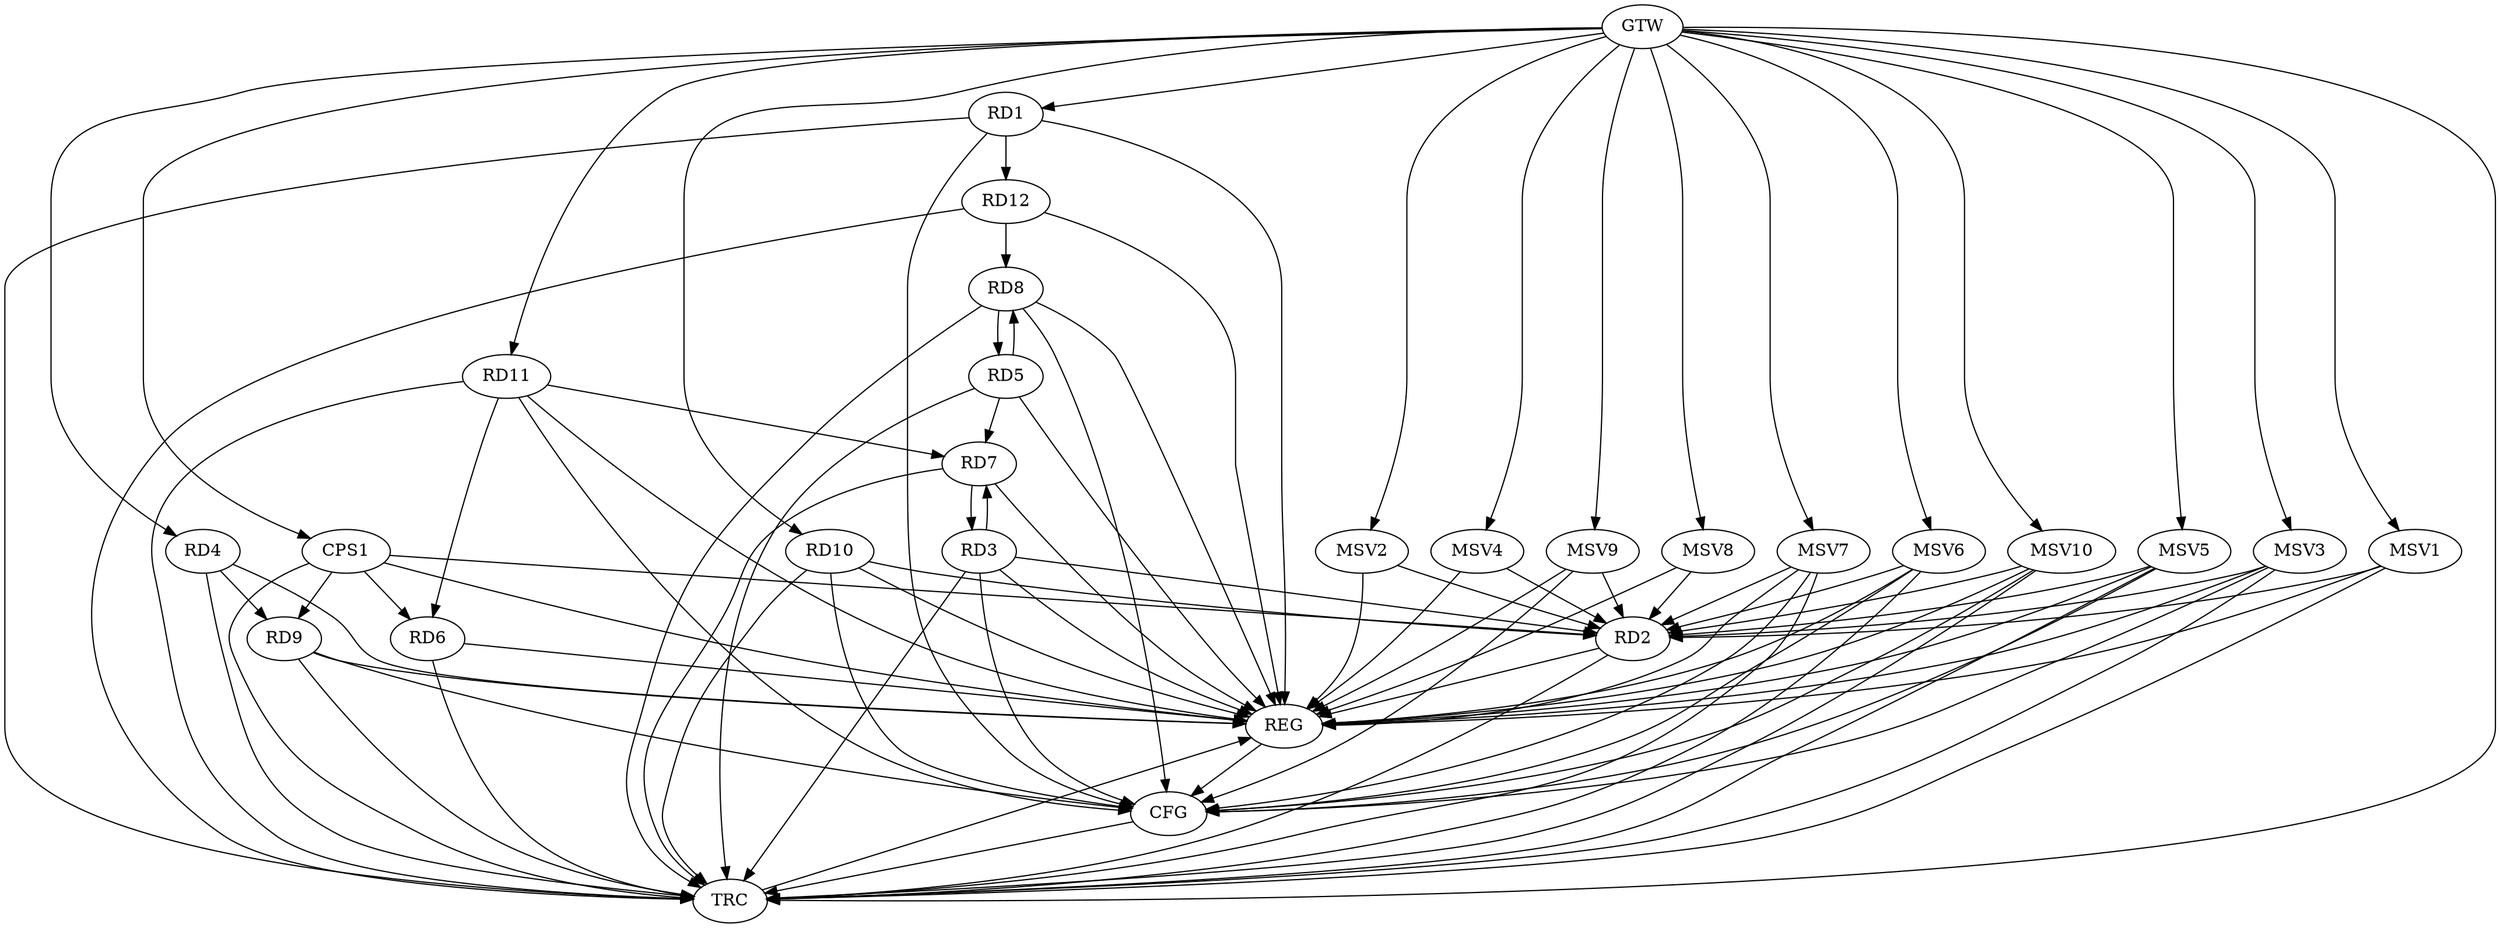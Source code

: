 strict digraph G {
  RD1 [ label="RD1" ];
  RD2 [ label="RD2" ];
  RD3 [ label="RD3" ];
  RD4 [ label="RD4" ];
  RD5 [ label="RD5" ];
  RD6 [ label="RD6" ];
  RD7 [ label="RD7" ];
  RD8 [ label="RD8" ];
  RD9 [ label="RD9" ];
  RD10 [ label="RD10" ];
  RD11 [ label="RD11" ];
  RD12 [ label="RD12" ];
  CPS1 [ label="CPS1" ];
  GTW [ label="GTW" ];
  REG [ label="REG" ];
  CFG [ label="CFG" ];
  TRC [ label="TRC" ];
  MSV1 [ label="MSV1" ];
  MSV2 [ label="MSV2" ];
  MSV3 [ label="MSV3" ];
  MSV4 [ label="MSV4" ];
  MSV5 [ label="MSV5" ];
  MSV6 [ label="MSV6" ];
  MSV7 [ label="MSV7" ];
  MSV8 [ label="MSV8" ];
  MSV9 [ label="MSV9" ];
  MSV10 [ label="MSV10" ];
  RD1 -> RD12;
  RD3 -> RD2;
  RD10 -> RD2;
  RD3 -> RD7;
  RD7 -> RD3;
  RD4 -> RD9;
  RD5 -> RD7;
  RD5 -> RD8;
  RD8 -> RD5;
  RD11 -> RD6;
  RD11 -> RD7;
  RD12 -> RD8;
  CPS1 -> RD2;
  CPS1 -> RD6;
  CPS1 -> RD9;
  GTW -> RD1;
  GTW -> RD4;
  GTW -> RD10;
  GTW -> RD11;
  GTW -> CPS1;
  RD1 -> REG;
  RD2 -> REG;
  RD3 -> REG;
  RD4 -> REG;
  RD5 -> REG;
  RD6 -> REG;
  RD7 -> REG;
  RD8 -> REG;
  RD9 -> REG;
  RD10 -> REG;
  RD11 -> REG;
  RD12 -> REG;
  CPS1 -> REG;
  RD10 -> CFG;
  RD8 -> CFG;
  RD1 -> CFG;
  RD11 -> CFG;
  RD3 -> CFG;
  RD9 -> CFG;
  REG -> CFG;
  RD1 -> TRC;
  RD2 -> TRC;
  RD3 -> TRC;
  RD4 -> TRC;
  RD5 -> TRC;
  RD6 -> TRC;
  RD7 -> TRC;
  RD8 -> TRC;
  RD9 -> TRC;
  RD10 -> TRC;
  RD11 -> TRC;
  RD12 -> TRC;
  CPS1 -> TRC;
  GTW -> TRC;
  CFG -> TRC;
  TRC -> REG;
  MSV1 -> RD2;
  MSV2 -> RD2;
  GTW -> MSV1;
  MSV1 -> REG;
  MSV1 -> TRC;
  GTW -> MSV2;
  MSV2 -> REG;
  MSV3 -> RD2;
  GTW -> MSV3;
  MSV3 -> REG;
  MSV3 -> TRC;
  MSV3 -> CFG;
  MSV4 -> RD2;
  GTW -> MSV4;
  MSV4 -> REG;
  MSV5 -> RD2;
  GTW -> MSV5;
  MSV5 -> REG;
  MSV5 -> TRC;
  MSV5 -> CFG;
  MSV6 -> RD2;
  MSV7 -> RD2;
  GTW -> MSV6;
  MSV6 -> REG;
  MSV6 -> TRC;
  MSV6 -> CFG;
  GTW -> MSV7;
  MSV7 -> REG;
  MSV7 -> TRC;
  MSV7 -> CFG;
  MSV8 -> RD2;
  GTW -> MSV8;
  MSV8 -> REG;
  MSV9 -> RD2;
  GTW -> MSV9;
  MSV9 -> REG;
  MSV9 -> CFG;
  MSV10 -> RD2;
  GTW -> MSV10;
  MSV10 -> REG;
  MSV10 -> TRC;
  MSV10 -> CFG;
}
